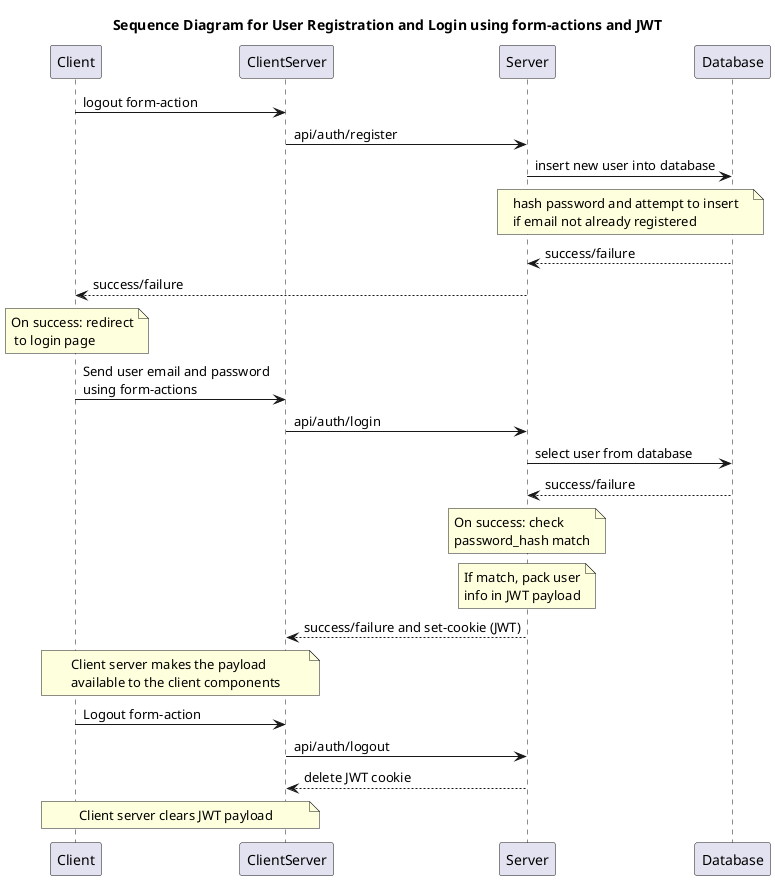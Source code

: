 @startuml
title Sequence Diagram for User Registration and Login using form-actions and JWT

Client -> ClientServer: logout form-action
ClientServer -> Server: api/auth/register
Server -> Database: insert new user into database
note over Server, Database: hash password and attempt to insert\nif email not already registered
Database --> Server: success/failure
Server --> Client: success/failure
note over Client: On success: redirect\n to login page

Client -> ClientServer: Send user email and password\nusing form-actions
ClientServer -> Server: api/auth/login
Server -> Database: select user from database
Database --> Server: success/failure
note over Server: On success: check\npassword_hash match
note over Server: If match, pack user\ninfo in JWT payload
Server --> ClientServer: success/failure and set-cookie (JWT)
note over Client, ClientServer: Client server makes the payload\navailable to the client components

Client -> ClientServer: Logout form-action
ClientServer -> Server: api/auth/logout
Server --> ClientServer: delete JWT cookie
note over ClientServer, Client: Client server clears JWT payload

@enduml